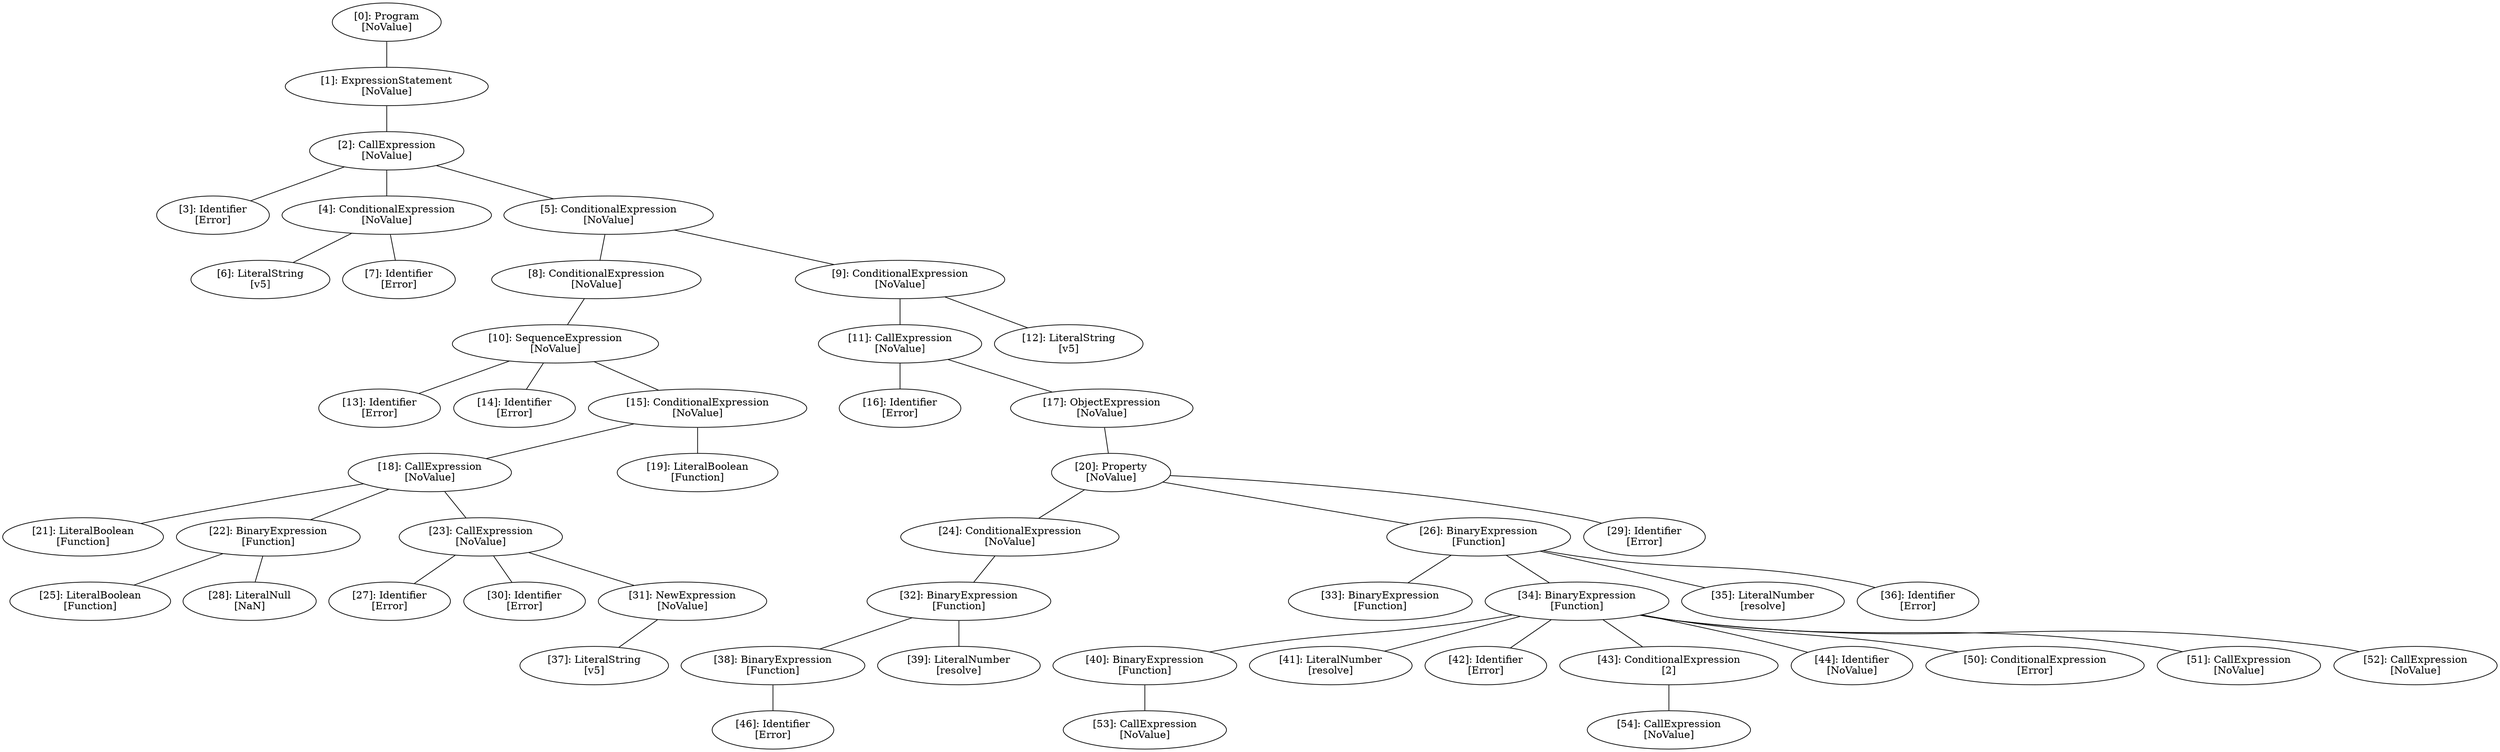 // Result
graph {
	0 [label="[0]: Program
[NoValue]"]
	1 [label="[1]: ExpressionStatement
[NoValue]"]
	2 [label="[2]: CallExpression
[NoValue]"]
	3 [label="[3]: Identifier
[Error]"]
	4 [label="[4]: ConditionalExpression
[NoValue]"]
	5 [label="[5]: ConditionalExpression
[NoValue]"]
	6 [label="[6]: LiteralString
[v5]"]
	7 [label="[7]: Identifier
[Error]"]
	8 [label="[8]: ConditionalExpression
[NoValue]"]
	9 [label="[9]: ConditionalExpression
[NoValue]"]
	10 [label="[10]: SequenceExpression
[NoValue]"]
	11 [label="[11]: CallExpression
[NoValue]"]
	12 [label="[12]: LiteralString
[v5]"]
	13 [label="[13]: Identifier
[Error]"]
	14 [label="[14]: Identifier
[Error]"]
	15 [label="[15]: ConditionalExpression
[NoValue]"]
	16 [label="[16]: Identifier
[Error]"]
	17 [label="[17]: ObjectExpression
[NoValue]"]
	18 [label="[18]: CallExpression
[NoValue]"]
	19 [label="[19]: LiteralBoolean
[Function]"]
	20 [label="[20]: Property
[NoValue]"]
	21 [label="[21]: LiteralBoolean
[Function]"]
	22 [label="[22]: BinaryExpression
[Function]"]
	23 [label="[23]: CallExpression
[NoValue]"]
	24 [label="[24]: ConditionalExpression
[NoValue]"]
	25 [label="[25]: LiteralBoolean
[Function]"]
	26 [label="[26]: BinaryExpression
[Function]"]
	27 [label="[27]: Identifier
[Error]"]
	28 [label="[28]: LiteralNull
[NaN]"]
	29 [label="[29]: Identifier
[Error]"]
	30 [label="[30]: Identifier
[Error]"]
	31 [label="[31]: NewExpression
[NoValue]"]
	32 [label="[32]: BinaryExpression
[Function]"]
	33 [label="[33]: BinaryExpression
[Function]"]
	34 [label="[34]: BinaryExpression
[Function]"]
	35 [label="[35]: LiteralNumber
[resolve]"]
	36 [label="[36]: Identifier
[Error]"]
	37 [label="[37]: LiteralString
[v5]"]
	38 [label="[38]: BinaryExpression
[Function]"]
	39 [label="[39]: LiteralNumber
[resolve]"]
	40 [label="[40]: BinaryExpression
[Function]"]
	41 [label="[41]: LiteralNumber
[resolve]"]
	42 [label="[42]: Identifier
[Error]"]
	43 [label="[43]: ConditionalExpression
[2]"]
	44 [label="[44]: Identifier
[NoValue]"]
	46 [label="[46]: Identifier
[Error]"]
	50 [label="[50]: ConditionalExpression
[Error]"]
	51 [label="[51]: CallExpression
[NoValue]"]
	52 [label="[52]: CallExpression
[NoValue]"]
	53 [label="[53]: CallExpression
[NoValue]"]
	54 [label="[54]: CallExpression
[NoValue]"]
	0 -- 1
	1 -- 2
	2 -- 3
	2 -- 4
	2 -- 5
	4 -- 6
	4 -- 7
	5 -- 8
	5 -- 9
	8 -- 10
	9 -- 11
	9 -- 12
	10 -- 13
	10 -- 14
	10 -- 15
	11 -- 16
	11 -- 17
	15 -- 18
	15 -- 19
	17 -- 20
	18 -- 21
	18 -- 22
	18 -- 23
	20 -- 24
	20 -- 26
	20 -- 29
	22 -- 25
	22 -- 28
	23 -- 27
	23 -- 30
	23 -- 31
	24 -- 32
	26 -- 33
	26 -- 34
	26 -- 35
	26 -- 36
	31 -- 37
	32 -- 38
	32 -- 39
	34 -- 40
	34 -- 41
	34 -- 42
	34 -- 43
	34 -- 44
	34 -- 50
	34 -- 51
	34 -- 52
	38 -- 46
	40 -- 53
	43 -- 54
}
